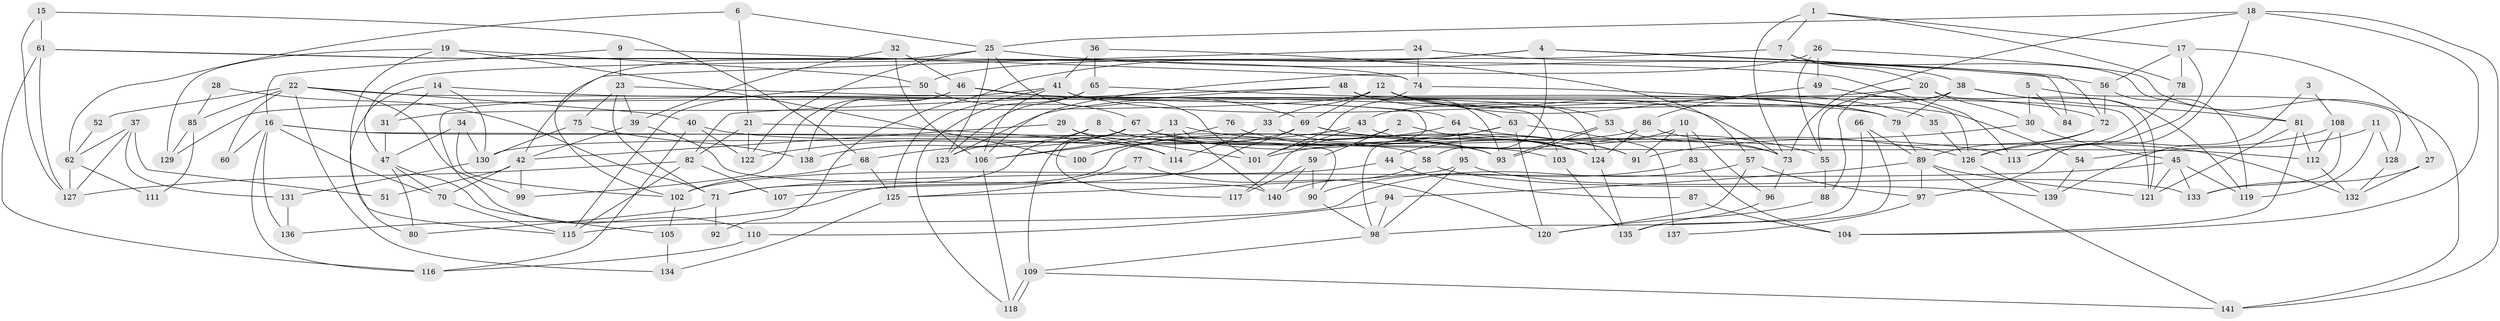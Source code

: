 // Generated by graph-tools (version 1.1) at 2025/02/03/09/25 03:02:14]
// undirected, 141 vertices, 282 edges
graph export_dot {
graph [start="1"]
  node [color=gray90,style=filled];
  1;
  2;
  3;
  4;
  5;
  6;
  7;
  8;
  9;
  10;
  11;
  12;
  13;
  14;
  15;
  16;
  17;
  18;
  19;
  20;
  21;
  22;
  23;
  24;
  25;
  26;
  27;
  28;
  29;
  30;
  31;
  32;
  33;
  34;
  35;
  36;
  37;
  38;
  39;
  40;
  41;
  42;
  43;
  44;
  45;
  46;
  47;
  48;
  49;
  50;
  51;
  52;
  53;
  54;
  55;
  56;
  57;
  58;
  59;
  60;
  61;
  62;
  63;
  64;
  65;
  66;
  67;
  68;
  69;
  70;
  71;
  72;
  73;
  74;
  75;
  76;
  77;
  78;
  79;
  80;
  81;
  82;
  83;
  84;
  85;
  86;
  87;
  88;
  89;
  90;
  91;
  92;
  93;
  94;
  95;
  96;
  97;
  98;
  99;
  100;
  101;
  102;
  103;
  104;
  105;
  106;
  107;
  108;
  109;
  110;
  111;
  112;
  113;
  114;
  115;
  116;
  117;
  118;
  119;
  120;
  121;
  122;
  123;
  124;
  125;
  126;
  127;
  128;
  129;
  130;
  131;
  132;
  133;
  134;
  135;
  136;
  137;
  138;
  139;
  140;
  141;
  1 -- 73;
  1 -- 17;
  1 -- 7;
  1 -- 78;
  2 -- 124;
  2 -- 59;
  2 -- 117;
  3 -- 108;
  3 -- 139;
  4 -- 72;
  4 -- 58;
  4 -- 50;
  4 -- 84;
  4 -- 92;
  5 -- 30;
  5 -- 128;
  5 -- 84;
  6 -- 25;
  6 -- 21;
  6 -- 62;
  7 -- 47;
  7 -- 20;
  7 -- 81;
  8 -- 73;
  8 -- 103;
  8 -- 71;
  8 -- 138;
  9 -- 23;
  9 -- 74;
  9 -- 16;
  10 -- 96;
  10 -- 83;
  10 -- 44;
  10 -- 91;
  11 -- 119;
  11 -- 54;
  11 -- 128;
  12 -- 31;
  12 -- 63;
  12 -- 33;
  12 -- 35;
  12 -- 54;
  12 -- 69;
  12 -- 73;
  13 -- 114;
  13 -- 106;
  13 -- 124;
  13 -- 140;
  14 -- 64;
  14 -- 80;
  14 -- 31;
  14 -- 130;
  15 -- 127;
  15 -- 68;
  15 -- 61;
  16 -- 90;
  16 -- 58;
  16 -- 60;
  16 -- 70;
  16 -- 116;
  16 -- 136;
  17 -- 113;
  17 -- 56;
  17 -- 27;
  17 -- 78;
  18 -- 97;
  18 -- 141;
  18 -- 25;
  18 -- 73;
  18 -- 104;
  19 -- 50;
  19 -- 115;
  19 -- 100;
  19 -- 129;
  20 -- 30;
  20 -- 55;
  20 -- 121;
  20 -- 129;
  21 -- 82;
  21 -- 114;
  21 -- 122;
  22 -- 99;
  22 -- 40;
  22 -- 52;
  22 -- 60;
  22 -- 85;
  22 -- 98;
  22 -- 134;
  23 -- 71;
  23 -- 75;
  23 -- 39;
  23 -- 103;
  24 -- 38;
  24 -- 74;
  24 -- 42;
  25 -- 123;
  25 -- 56;
  25 -- 101;
  25 -- 102;
  25 -- 122;
  26 -- 55;
  26 -- 106;
  26 -- 49;
  26 -- 141;
  27 -- 133;
  27 -- 132;
  28 -- 71;
  28 -- 85;
  29 -- 101;
  29 -- 42;
  29 -- 114;
  30 -- 45;
  30 -- 91;
  31 -- 47;
  32 -- 46;
  32 -- 106;
  32 -- 39;
  33 -- 93;
  33 -- 114;
  34 -- 130;
  34 -- 102;
  34 -- 47;
  35 -- 126;
  36 -- 41;
  36 -- 65;
  36 -- 57;
  37 -- 127;
  37 -- 62;
  37 -- 51;
  37 -- 131;
  38 -- 43;
  38 -- 81;
  38 -- 79;
  38 -- 88;
  38 -- 119;
  39 -- 42;
  39 -- 140;
  40 -- 122;
  40 -- 93;
  40 -- 116;
  41 -- 125;
  41 -- 124;
  41 -- 72;
  41 -- 106;
  41 -- 110;
  42 -- 51;
  42 -- 70;
  42 -- 99;
  43 -- 122;
  43 -- 101;
  43 -- 55;
  44 -- 102;
  44 -- 87;
  45 -- 121;
  45 -- 119;
  45 -- 71;
  45 -- 133;
  46 -- 79;
  46 -- 69;
  46 -- 99;
  46 -- 138;
  47 -- 70;
  47 -- 80;
  47 -- 105;
  48 -- 53;
  48 -- 121;
  48 -- 82;
  48 -- 93;
  48 -- 123;
  49 -- 86;
  49 -- 126;
  50 -- 67;
  50 -- 115;
  52 -- 62;
  53 -- 93;
  53 -- 93;
  53 -- 73;
  54 -- 139;
  55 -- 88;
  56 -- 72;
  56 -- 119;
  57 -- 115;
  57 -- 97;
  57 -- 120;
  58 -- 140;
  58 -- 139;
  59 -- 117;
  59 -- 140;
  59 -- 90;
  61 -- 116;
  61 -- 74;
  61 -- 113;
  61 -- 127;
  62 -- 127;
  62 -- 111;
  63 -- 101;
  63 -- 120;
  63 -- 136;
  63 -- 137;
  64 -- 126;
  64 -- 100;
  64 -- 95;
  65 -- 123;
  65 -- 79;
  65 -- 118;
  66 -- 98;
  66 -- 89;
  66 -- 135;
  67 -- 109;
  67 -- 91;
  67 -- 68;
  67 -- 112;
  67 -- 117;
  67 -- 123;
  68 -- 102;
  68 -- 125;
  69 -- 113;
  69 -- 91;
  69 -- 100;
  69 -- 107;
  70 -- 115;
  71 -- 80;
  71 -- 92;
  72 -- 126;
  72 -- 89;
  73 -- 96;
  74 -- 79;
  74 -- 101;
  75 -- 138;
  75 -- 130;
  76 -- 124;
  76 -- 106;
  77 -- 120;
  77 -- 125;
  78 -- 113;
  79 -- 89;
  81 -- 121;
  81 -- 104;
  81 -- 112;
  82 -- 115;
  82 -- 107;
  82 -- 127;
  83 -- 90;
  83 -- 104;
  85 -- 129;
  85 -- 111;
  86 -- 130;
  86 -- 132;
  86 -- 124;
  87 -- 104;
  88 -- 120;
  89 -- 141;
  89 -- 94;
  89 -- 97;
  89 -- 121;
  90 -- 98;
  94 -- 110;
  94 -- 98;
  95 -- 98;
  95 -- 125;
  95 -- 133;
  96 -- 135;
  97 -- 137;
  98 -- 109;
  102 -- 105;
  103 -- 135;
  105 -- 134;
  106 -- 118;
  108 -- 112;
  108 -- 133;
  108 -- 126;
  109 -- 118;
  109 -- 118;
  109 -- 141;
  110 -- 116;
  112 -- 132;
  124 -- 135;
  125 -- 134;
  126 -- 139;
  128 -- 132;
  130 -- 131;
  131 -- 136;
}
